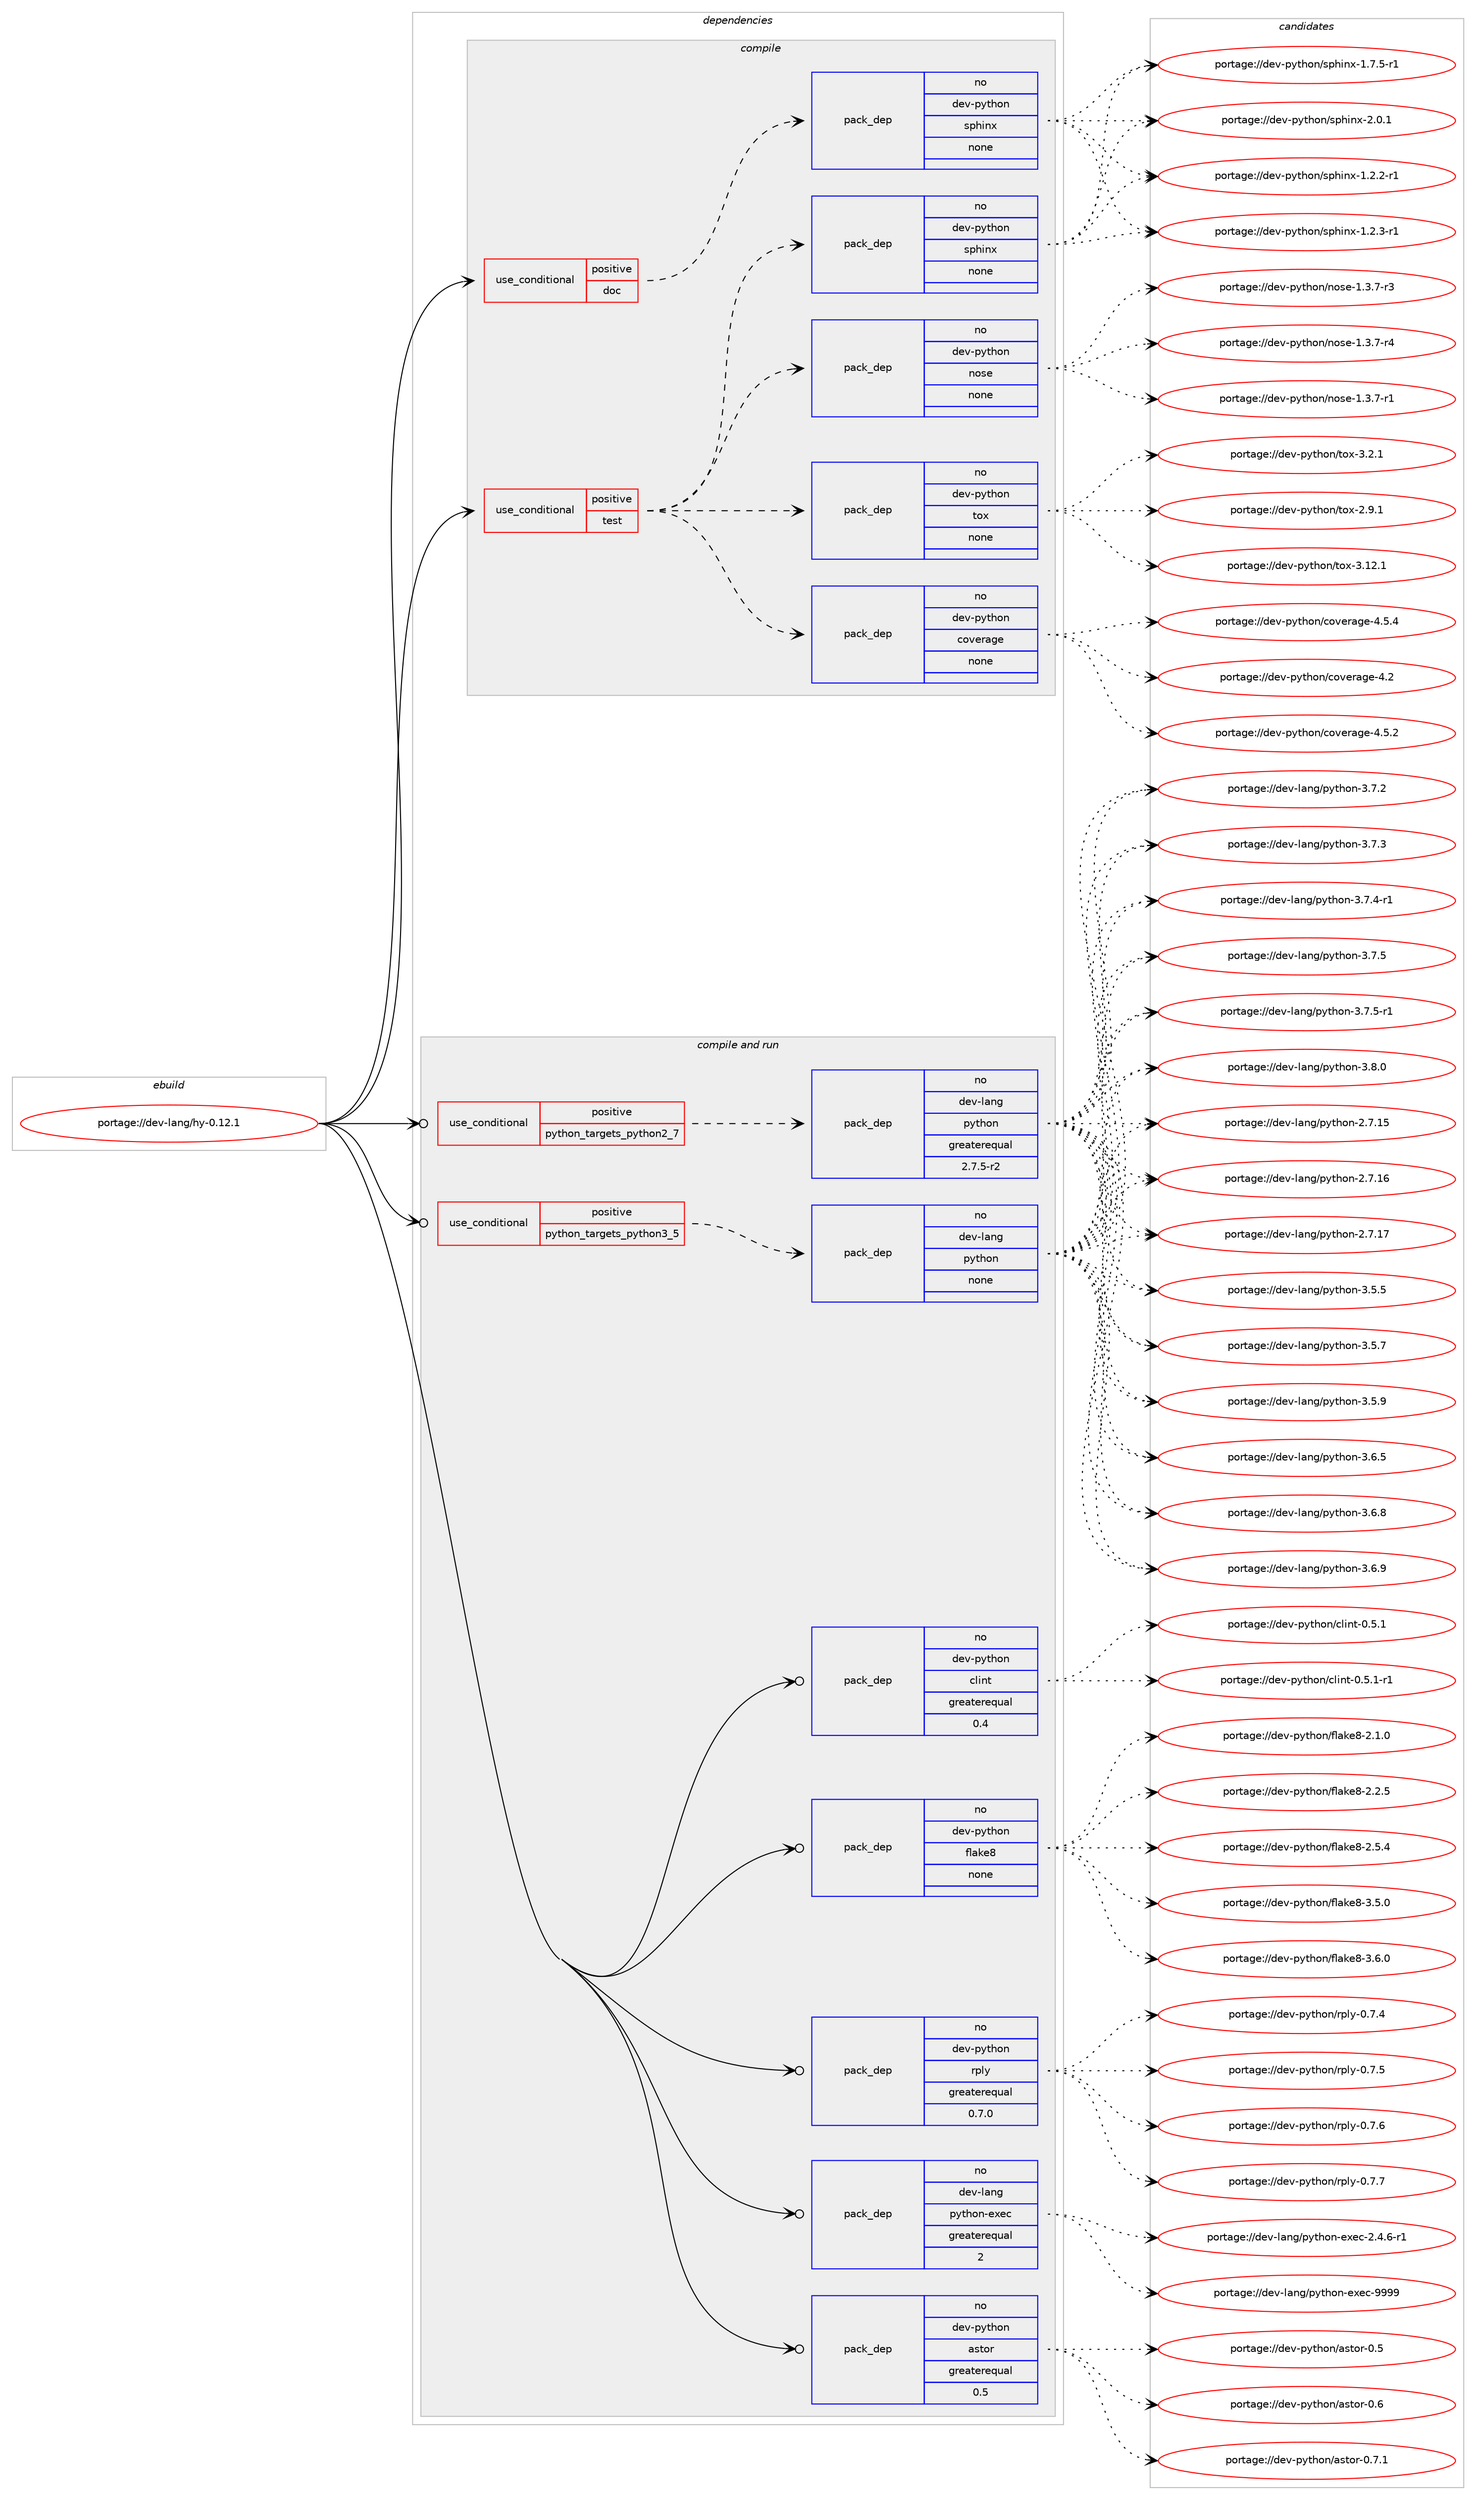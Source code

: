 digraph prolog {

# *************
# Graph options
# *************

newrank=true;
concentrate=true;
compound=true;
graph [rankdir=LR,fontname=Helvetica,fontsize=10,ranksep=1.5];#, ranksep=2.5, nodesep=0.2];
edge  [arrowhead=vee];
node  [fontname=Helvetica,fontsize=10];

# **********
# The ebuild
# **********

subgraph cluster_leftcol {
color=gray;
rank=same;
label=<<i>ebuild</i>>;
id [label="portage://dev-lang/hy-0.12.1", color=red, width=4, href="../dev-lang/hy-0.12.1.svg"];
}

# ****************
# The dependencies
# ****************

subgraph cluster_midcol {
color=gray;
label=<<i>dependencies</i>>;
subgraph cluster_compile {
fillcolor="#eeeeee";
style=filled;
label=<<i>compile</i>>;
subgraph cond19280 {
dependency93734 [label=<<TABLE BORDER="0" CELLBORDER="1" CELLSPACING="0" CELLPADDING="4"><TR><TD ROWSPAN="3" CELLPADDING="10">use_conditional</TD></TR><TR><TD>positive</TD></TR><TR><TD>doc</TD></TR></TABLE>>, shape=none, color=red];
subgraph pack71697 {
dependency93735 [label=<<TABLE BORDER="0" CELLBORDER="1" CELLSPACING="0" CELLPADDING="4" WIDTH="220"><TR><TD ROWSPAN="6" CELLPADDING="30">pack_dep</TD></TR><TR><TD WIDTH="110">no</TD></TR><TR><TD>dev-python</TD></TR><TR><TD>sphinx</TD></TR><TR><TD>none</TD></TR><TR><TD></TD></TR></TABLE>>, shape=none, color=blue];
}
dependency93734:e -> dependency93735:w [weight=20,style="dashed",arrowhead="vee"];
}
id:e -> dependency93734:w [weight=20,style="solid",arrowhead="vee"];
subgraph cond19281 {
dependency93736 [label=<<TABLE BORDER="0" CELLBORDER="1" CELLSPACING="0" CELLPADDING="4"><TR><TD ROWSPAN="3" CELLPADDING="10">use_conditional</TD></TR><TR><TD>positive</TD></TR><TR><TD>test</TD></TR></TABLE>>, shape=none, color=red];
subgraph pack71698 {
dependency93737 [label=<<TABLE BORDER="0" CELLBORDER="1" CELLSPACING="0" CELLPADDING="4" WIDTH="220"><TR><TD ROWSPAN="6" CELLPADDING="30">pack_dep</TD></TR><TR><TD WIDTH="110">no</TD></TR><TR><TD>dev-python</TD></TR><TR><TD>tox</TD></TR><TR><TD>none</TD></TR><TR><TD></TD></TR></TABLE>>, shape=none, color=blue];
}
dependency93736:e -> dependency93737:w [weight=20,style="dashed",arrowhead="vee"];
subgraph pack71699 {
dependency93738 [label=<<TABLE BORDER="0" CELLBORDER="1" CELLSPACING="0" CELLPADDING="4" WIDTH="220"><TR><TD ROWSPAN="6" CELLPADDING="30">pack_dep</TD></TR><TR><TD WIDTH="110">no</TD></TR><TR><TD>dev-python</TD></TR><TR><TD>nose</TD></TR><TR><TD>none</TD></TR><TR><TD></TD></TR></TABLE>>, shape=none, color=blue];
}
dependency93736:e -> dependency93738:w [weight=20,style="dashed",arrowhead="vee"];
subgraph pack71700 {
dependency93739 [label=<<TABLE BORDER="0" CELLBORDER="1" CELLSPACING="0" CELLPADDING="4" WIDTH="220"><TR><TD ROWSPAN="6" CELLPADDING="30">pack_dep</TD></TR><TR><TD WIDTH="110">no</TD></TR><TR><TD>dev-python</TD></TR><TR><TD>sphinx</TD></TR><TR><TD>none</TD></TR><TR><TD></TD></TR></TABLE>>, shape=none, color=blue];
}
dependency93736:e -> dependency93739:w [weight=20,style="dashed",arrowhead="vee"];
subgraph pack71701 {
dependency93740 [label=<<TABLE BORDER="0" CELLBORDER="1" CELLSPACING="0" CELLPADDING="4" WIDTH="220"><TR><TD ROWSPAN="6" CELLPADDING="30">pack_dep</TD></TR><TR><TD WIDTH="110">no</TD></TR><TR><TD>dev-python</TD></TR><TR><TD>coverage</TD></TR><TR><TD>none</TD></TR><TR><TD></TD></TR></TABLE>>, shape=none, color=blue];
}
dependency93736:e -> dependency93740:w [weight=20,style="dashed",arrowhead="vee"];
}
id:e -> dependency93736:w [weight=20,style="solid",arrowhead="vee"];
}
subgraph cluster_compileandrun {
fillcolor="#eeeeee";
style=filled;
label=<<i>compile and run</i>>;
subgraph cond19282 {
dependency93741 [label=<<TABLE BORDER="0" CELLBORDER="1" CELLSPACING="0" CELLPADDING="4"><TR><TD ROWSPAN="3" CELLPADDING="10">use_conditional</TD></TR><TR><TD>positive</TD></TR><TR><TD>python_targets_python2_7</TD></TR></TABLE>>, shape=none, color=red];
subgraph pack71702 {
dependency93742 [label=<<TABLE BORDER="0" CELLBORDER="1" CELLSPACING="0" CELLPADDING="4" WIDTH="220"><TR><TD ROWSPAN="6" CELLPADDING="30">pack_dep</TD></TR><TR><TD WIDTH="110">no</TD></TR><TR><TD>dev-lang</TD></TR><TR><TD>python</TD></TR><TR><TD>greaterequal</TD></TR><TR><TD>2.7.5-r2</TD></TR></TABLE>>, shape=none, color=blue];
}
dependency93741:e -> dependency93742:w [weight=20,style="dashed",arrowhead="vee"];
}
id:e -> dependency93741:w [weight=20,style="solid",arrowhead="odotvee"];
subgraph cond19283 {
dependency93743 [label=<<TABLE BORDER="0" CELLBORDER="1" CELLSPACING="0" CELLPADDING="4"><TR><TD ROWSPAN="3" CELLPADDING="10">use_conditional</TD></TR><TR><TD>positive</TD></TR><TR><TD>python_targets_python3_5</TD></TR></TABLE>>, shape=none, color=red];
subgraph pack71703 {
dependency93744 [label=<<TABLE BORDER="0" CELLBORDER="1" CELLSPACING="0" CELLPADDING="4" WIDTH="220"><TR><TD ROWSPAN="6" CELLPADDING="30">pack_dep</TD></TR><TR><TD WIDTH="110">no</TD></TR><TR><TD>dev-lang</TD></TR><TR><TD>python</TD></TR><TR><TD>none</TD></TR><TR><TD></TD></TR></TABLE>>, shape=none, color=blue];
}
dependency93743:e -> dependency93744:w [weight=20,style="dashed",arrowhead="vee"];
}
id:e -> dependency93743:w [weight=20,style="solid",arrowhead="odotvee"];
subgraph pack71704 {
dependency93745 [label=<<TABLE BORDER="0" CELLBORDER="1" CELLSPACING="0" CELLPADDING="4" WIDTH="220"><TR><TD ROWSPAN="6" CELLPADDING="30">pack_dep</TD></TR><TR><TD WIDTH="110">no</TD></TR><TR><TD>dev-lang</TD></TR><TR><TD>python-exec</TD></TR><TR><TD>greaterequal</TD></TR><TR><TD>2</TD></TR></TABLE>>, shape=none, color=blue];
}
id:e -> dependency93745:w [weight=20,style="solid",arrowhead="odotvee"];
subgraph pack71705 {
dependency93746 [label=<<TABLE BORDER="0" CELLBORDER="1" CELLSPACING="0" CELLPADDING="4" WIDTH="220"><TR><TD ROWSPAN="6" CELLPADDING="30">pack_dep</TD></TR><TR><TD WIDTH="110">no</TD></TR><TR><TD>dev-python</TD></TR><TR><TD>astor</TD></TR><TR><TD>greaterequal</TD></TR><TR><TD>0.5</TD></TR></TABLE>>, shape=none, color=blue];
}
id:e -> dependency93746:w [weight=20,style="solid",arrowhead="odotvee"];
subgraph pack71706 {
dependency93747 [label=<<TABLE BORDER="0" CELLBORDER="1" CELLSPACING="0" CELLPADDING="4" WIDTH="220"><TR><TD ROWSPAN="6" CELLPADDING="30">pack_dep</TD></TR><TR><TD WIDTH="110">no</TD></TR><TR><TD>dev-python</TD></TR><TR><TD>clint</TD></TR><TR><TD>greaterequal</TD></TR><TR><TD>0.4</TD></TR></TABLE>>, shape=none, color=blue];
}
id:e -> dependency93747:w [weight=20,style="solid",arrowhead="odotvee"];
subgraph pack71707 {
dependency93748 [label=<<TABLE BORDER="0" CELLBORDER="1" CELLSPACING="0" CELLPADDING="4" WIDTH="220"><TR><TD ROWSPAN="6" CELLPADDING="30">pack_dep</TD></TR><TR><TD WIDTH="110">no</TD></TR><TR><TD>dev-python</TD></TR><TR><TD>flake8</TD></TR><TR><TD>none</TD></TR><TR><TD></TD></TR></TABLE>>, shape=none, color=blue];
}
id:e -> dependency93748:w [weight=20,style="solid",arrowhead="odotvee"];
subgraph pack71708 {
dependency93749 [label=<<TABLE BORDER="0" CELLBORDER="1" CELLSPACING="0" CELLPADDING="4" WIDTH="220"><TR><TD ROWSPAN="6" CELLPADDING="30">pack_dep</TD></TR><TR><TD WIDTH="110">no</TD></TR><TR><TD>dev-python</TD></TR><TR><TD>rply</TD></TR><TR><TD>greaterequal</TD></TR><TR><TD>0.7.0</TD></TR></TABLE>>, shape=none, color=blue];
}
id:e -> dependency93749:w [weight=20,style="solid",arrowhead="odotvee"];
}
subgraph cluster_run {
fillcolor="#eeeeee";
style=filled;
label=<<i>run</i>>;
}
}

# **************
# The candidates
# **************

subgraph cluster_choices {
rank=same;
color=gray;
label=<<i>candidates</i>>;

subgraph choice71697 {
color=black;
nodesep=1;
choiceportage10010111845112121116104111110471151121041051101204549465046504511449 [label="portage://dev-python/sphinx-1.2.2-r1", color=red, width=4,href="../dev-python/sphinx-1.2.2-r1.svg"];
choiceportage10010111845112121116104111110471151121041051101204549465046514511449 [label="portage://dev-python/sphinx-1.2.3-r1", color=red, width=4,href="../dev-python/sphinx-1.2.3-r1.svg"];
choiceportage10010111845112121116104111110471151121041051101204549465546534511449 [label="portage://dev-python/sphinx-1.7.5-r1", color=red, width=4,href="../dev-python/sphinx-1.7.5-r1.svg"];
choiceportage1001011184511212111610411111047115112104105110120455046484649 [label="portage://dev-python/sphinx-2.0.1", color=red, width=4,href="../dev-python/sphinx-2.0.1.svg"];
dependency93735:e -> choiceportage10010111845112121116104111110471151121041051101204549465046504511449:w [style=dotted,weight="100"];
dependency93735:e -> choiceportage10010111845112121116104111110471151121041051101204549465046514511449:w [style=dotted,weight="100"];
dependency93735:e -> choiceportage10010111845112121116104111110471151121041051101204549465546534511449:w [style=dotted,weight="100"];
dependency93735:e -> choiceportage1001011184511212111610411111047115112104105110120455046484649:w [style=dotted,weight="100"];
}
subgraph choice71698 {
color=black;
nodesep=1;
choiceportage1001011184511212111610411111047116111120455046574649 [label="portage://dev-python/tox-2.9.1", color=red, width=4,href="../dev-python/tox-2.9.1.svg"];
choiceportage100101118451121211161041111104711611112045514649504649 [label="portage://dev-python/tox-3.12.1", color=red, width=4,href="../dev-python/tox-3.12.1.svg"];
choiceportage1001011184511212111610411111047116111120455146504649 [label="portage://dev-python/tox-3.2.1", color=red, width=4,href="../dev-python/tox-3.2.1.svg"];
dependency93737:e -> choiceportage1001011184511212111610411111047116111120455046574649:w [style=dotted,weight="100"];
dependency93737:e -> choiceportage100101118451121211161041111104711611112045514649504649:w [style=dotted,weight="100"];
dependency93737:e -> choiceportage1001011184511212111610411111047116111120455146504649:w [style=dotted,weight="100"];
}
subgraph choice71699 {
color=black;
nodesep=1;
choiceportage10010111845112121116104111110471101111151014549465146554511449 [label="portage://dev-python/nose-1.3.7-r1", color=red, width=4,href="../dev-python/nose-1.3.7-r1.svg"];
choiceportage10010111845112121116104111110471101111151014549465146554511451 [label="portage://dev-python/nose-1.3.7-r3", color=red, width=4,href="../dev-python/nose-1.3.7-r3.svg"];
choiceportage10010111845112121116104111110471101111151014549465146554511452 [label="portage://dev-python/nose-1.3.7-r4", color=red, width=4,href="../dev-python/nose-1.3.7-r4.svg"];
dependency93738:e -> choiceportage10010111845112121116104111110471101111151014549465146554511449:w [style=dotted,weight="100"];
dependency93738:e -> choiceportage10010111845112121116104111110471101111151014549465146554511451:w [style=dotted,weight="100"];
dependency93738:e -> choiceportage10010111845112121116104111110471101111151014549465146554511452:w [style=dotted,weight="100"];
}
subgraph choice71700 {
color=black;
nodesep=1;
choiceportage10010111845112121116104111110471151121041051101204549465046504511449 [label="portage://dev-python/sphinx-1.2.2-r1", color=red, width=4,href="../dev-python/sphinx-1.2.2-r1.svg"];
choiceportage10010111845112121116104111110471151121041051101204549465046514511449 [label="portage://dev-python/sphinx-1.2.3-r1", color=red, width=4,href="../dev-python/sphinx-1.2.3-r1.svg"];
choiceportage10010111845112121116104111110471151121041051101204549465546534511449 [label="portage://dev-python/sphinx-1.7.5-r1", color=red, width=4,href="../dev-python/sphinx-1.7.5-r1.svg"];
choiceportage1001011184511212111610411111047115112104105110120455046484649 [label="portage://dev-python/sphinx-2.0.1", color=red, width=4,href="../dev-python/sphinx-2.0.1.svg"];
dependency93739:e -> choiceportage10010111845112121116104111110471151121041051101204549465046504511449:w [style=dotted,weight="100"];
dependency93739:e -> choiceportage10010111845112121116104111110471151121041051101204549465046514511449:w [style=dotted,weight="100"];
dependency93739:e -> choiceportage10010111845112121116104111110471151121041051101204549465546534511449:w [style=dotted,weight="100"];
dependency93739:e -> choiceportage1001011184511212111610411111047115112104105110120455046484649:w [style=dotted,weight="100"];
}
subgraph choice71701 {
color=black;
nodesep=1;
choiceportage1001011184511212111610411111047991111181011149710310145524650 [label="portage://dev-python/coverage-4.2", color=red, width=4,href="../dev-python/coverage-4.2.svg"];
choiceportage10010111845112121116104111110479911111810111497103101455246534650 [label="portage://dev-python/coverage-4.5.2", color=red, width=4,href="../dev-python/coverage-4.5.2.svg"];
choiceportage10010111845112121116104111110479911111810111497103101455246534652 [label="portage://dev-python/coverage-4.5.4", color=red, width=4,href="../dev-python/coverage-4.5.4.svg"];
dependency93740:e -> choiceportage1001011184511212111610411111047991111181011149710310145524650:w [style=dotted,weight="100"];
dependency93740:e -> choiceportage10010111845112121116104111110479911111810111497103101455246534650:w [style=dotted,weight="100"];
dependency93740:e -> choiceportage10010111845112121116104111110479911111810111497103101455246534652:w [style=dotted,weight="100"];
}
subgraph choice71702 {
color=black;
nodesep=1;
choiceportage10010111845108971101034711212111610411111045504655464953 [label="portage://dev-lang/python-2.7.15", color=red, width=4,href="../dev-lang/python-2.7.15.svg"];
choiceportage10010111845108971101034711212111610411111045504655464954 [label="portage://dev-lang/python-2.7.16", color=red, width=4,href="../dev-lang/python-2.7.16.svg"];
choiceportage10010111845108971101034711212111610411111045504655464955 [label="portage://dev-lang/python-2.7.17", color=red, width=4,href="../dev-lang/python-2.7.17.svg"];
choiceportage100101118451089711010347112121116104111110455146534653 [label="portage://dev-lang/python-3.5.5", color=red, width=4,href="../dev-lang/python-3.5.5.svg"];
choiceportage100101118451089711010347112121116104111110455146534655 [label="portage://dev-lang/python-3.5.7", color=red, width=4,href="../dev-lang/python-3.5.7.svg"];
choiceportage100101118451089711010347112121116104111110455146534657 [label="portage://dev-lang/python-3.5.9", color=red, width=4,href="../dev-lang/python-3.5.9.svg"];
choiceportage100101118451089711010347112121116104111110455146544653 [label="portage://dev-lang/python-3.6.5", color=red, width=4,href="../dev-lang/python-3.6.5.svg"];
choiceportage100101118451089711010347112121116104111110455146544656 [label="portage://dev-lang/python-3.6.8", color=red, width=4,href="../dev-lang/python-3.6.8.svg"];
choiceportage100101118451089711010347112121116104111110455146544657 [label="portage://dev-lang/python-3.6.9", color=red, width=4,href="../dev-lang/python-3.6.9.svg"];
choiceportage100101118451089711010347112121116104111110455146554650 [label="portage://dev-lang/python-3.7.2", color=red, width=4,href="../dev-lang/python-3.7.2.svg"];
choiceportage100101118451089711010347112121116104111110455146554651 [label="portage://dev-lang/python-3.7.3", color=red, width=4,href="../dev-lang/python-3.7.3.svg"];
choiceportage1001011184510897110103471121211161041111104551465546524511449 [label="portage://dev-lang/python-3.7.4-r1", color=red, width=4,href="../dev-lang/python-3.7.4-r1.svg"];
choiceportage100101118451089711010347112121116104111110455146554653 [label="portage://dev-lang/python-3.7.5", color=red, width=4,href="../dev-lang/python-3.7.5.svg"];
choiceportage1001011184510897110103471121211161041111104551465546534511449 [label="portage://dev-lang/python-3.7.5-r1", color=red, width=4,href="../dev-lang/python-3.7.5-r1.svg"];
choiceportage100101118451089711010347112121116104111110455146564648 [label="portage://dev-lang/python-3.8.0", color=red, width=4,href="../dev-lang/python-3.8.0.svg"];
dependency93742:e -> choiceportage10010111845108971101034711212111610411111045504655464953:w [style=dotted,weight="100"];
dependency93742:e -> choiceportage10010111845108971101034711212111610411111045504655464954:w [style=dotted,weight="100"];
dependency93742:e -> choiceportage10010111845108971101034711212111610411111045504655464955:w [style=dotted,weight="100"];
dependency93742:e -> choiceportage100101118451089711010347112121116104111110455146534653:w [style=dotted,weight="100"];
dependency93742:e -> choiceportage100101118451089711010347112121116104111110455146534655:w [style=dotted,weight="100"];
dependency93742:e -> choiceportage100101118451089711010347112121116104111110455146534657:w [style=dotted,weight="100"];
dependency93742:e -> choiceportage100101118451089711010347112121116104111110455146544653:w [style=dotted,weight="100"];
dependency93742:e -> choiceportage100101118451089711010347112121116104111110455146544656:w [style=dotted,weight="100"];
dependency93742:e -> choiceportage100101118451089711010347112121116104111110455146544657:w [style=dotted,weight="100"];
dependency93742:e -> choiceportage100101118451089711010347112121116104111110455146554650:w [style=dotted,weight="100"];
dependency93742:e -> choiceportage100101118451089711010347112121116104111110455146554651:w [style=dotted,weight="100"];
dependency93742:e -> choiceportage1001011184510897110103471121211161041111104551465546524511449:w [style=dotted,weight="100"];
dependency93742:e -> choiceportage100101118451089711010347112121116104111110455146554653:w [style=dotted,weight="100"];
dependency93742:e -> choiceportage1001011184510897110103471121211161041111104551465546534511449:w [style=dotted,weight="100"];
dependency93742:e -> choiceportage100101118451089711010347112121116104111110455146564648:w [style=dotted,weight="100"];
}
subgraph choice71703 {
color=black;
nodesep=1;
choiceportage10010111845108971101034711212111610411111045504655464953 [label="portage://dev-lang/python-2.7.15", color=red, width=4,href="../dev-lang/python-2.7.15.svg"];
choiceportage10010111845108971101034711212111610411111045504655464954 [label="portage://dev-lang/python-2.7.16", color=red, width=4,href="../dev-lang/python-2.7.16.svg"];
choiceportage10010111845108971101034711212111610411111045504655464955 [label="portage://dev-lang/python-2.7.17", color=red, width=4,href="../dev-lang/python-2.7.17.svg"];
choiceportage100101118451089711010347112121116104111110455146534653 [label="portage://dev-lang/python-3.5.5", color=red, width=4,href="../dev-lang/python-3.5.5.svg"];
choiceportage100101118451089711010347112121116104111110455146534655 [label="portage://dev-lang/python-3.5.7", color=red, width=4,href="../dev-lang/python-3.5.7.svg"];
choiceportage100101118451089711010347112121116104111110455146534657 [label="portage://dev-lang/python-3.5.9", color=red, width=4,href="../dev-lang/python-3.5.9.svg"];
choiceportage100101118451089711010347112121116104111110455146544653 [label="portage://dev-lang/python-3.6.5", color=red, width=4,href="../dev-lang/python-3.6.5.svg"];
choiceportage100101118451089711010347112121116104111110455146544656 [label="portage://dev-lang/python-3.6.8", color=red, width=4,href="../dev-lang/python-3.6.8.svg"];
choiceportage100101118451089711010347112121116104111110455146544657 [label="portage://dev-lang/python-3.6.9", color=red, width=4,href="../dev-lang/python-3.6.9.svg"];
choiceportage100101118451089711010347112121116104111110455146554650 [label="portage://dev-lang/python-3.7.2", color=red, width=4,href="../dev-lang/python-3.7.2.svg"];
choiceportage100101118451089711010347112121116104111110455146554651 [label="portage://dev-lang/python-3.7.3", color=red, width=4,href="../dev-lang/python-3.7.3.svg"];
choiceportage1001011184510897110103471121211161041111104551465546524511449 [label="portage://dev-lang/python-3.7.4-r1", color=red, width=4,href="../dev-lang/python-3.7.4-r1.svg"];
choiceportage100101118451089711010347112121116104111110455146554653 [label="portage://dev-lang/python-3.7.5", color=red, width=4,href="../dev-lang/python-3.7.5.svg"];
choiceportage1001011184510897110103471121211161041111104551465546534511449 [label="portage://dev-lang/python-3.7.5-r1", color=red, width=4,href="../dev-lang/python-3.7.5-r1.svg"];
choiceportage100101118451089711010347112121116104111110455146564648 [label="portage://dev-lang/python-3.8.0", color=red, width=4,href="../dev-lang/python-3.8.0.svg"];
dependency93744:e -> choiceportage10010111845108971101034711212111610411111045504655464953:w [style=dotted,weight="100"];
dependency93744:e -> choiceportage10010111845108971101034711212111610411111045504655464954:w [style=dotted,weight="100"];
dependency93744:e -> choiceportage10010111845108971101034711212111610411111045504655464955:w [style=dotted,weight="100"];
dependency93744:e -> choiceportage100101118451089711010347112121116104111110455146534653:w [style=dotted,weight="100"];
dependency93744:e -> choiceportage100101118451089711010347112121116104111110455146534655:w [style=dotted,weight="100"];
dependency93744:e -> choiceportage100101118451089711010347112121116104111110455146534657:w [style=dotted,weight="100"];
dependency93744:e -> choiceportage100101118451089711010347112121116104111110455146544653:w [style=dotted,weight="100"];
dependency93744:e -> choiceportage100101118451089711010347112121116104111110455146544656:w [style=dotted,weight="100"];
dependency93744:e -> choiceportage100101118451089711010347112121116104111110455146544657:w [style=dotted,weight="100"];
dependency93744:e -> choiceportage100101118451089711010347112121116104111110455146554650:w [style=dotted,weight="100"];
dependency93744:e -> choiceportage100101118451089711010347112121116104111110455146554651:w [style=dotted,weight="100"];
dependency93744:e -> choiceportage1001011184510897110103471121211161041111104551465546524511449:w [style=dotted,weight="100"];
dependency93744:e -> choiceportage100101118451089711010347112121116104111110455146554653:w [style=dotted,weight="100"];
dependency93744:e -> choiceportage1001011184510897110103471121211161041111104551465546534511449:w [style=dotted,weight="100"];
dependency93744:e -> choiceportage100101118451089711010347112121116104111110455146564648:w [style=dotted,weight="100"];
}
subgraph choice71704 {
color=black;
nodesep=1;
choiceportage10010111845108971101034711212111610411111045101120101994550465246544511449 [label="portage://dev-lang/python-exec-2.4.6-r1", color=red, width=4,href="../dev-lang/python-exec-2.4.6-r1.svg"];
choiceportage10010111845108971101034711212111610411111045101120101994557575757 [label="portage://dev-lang/python-exec-9999", color=red, width=4,href="../dev-lang/python-exec-9999.svg"];
dependency93745:e -> choiceportage10010111845108971101034711212111610411111045101120101994550465246544511449:w [style=dotted,weight="100"];
dependency93745:e -> choiceportage10010111845108971101034711212111610411111045101120101994557575757:w [style=dotted,weight="100"];
}
subgraph choice71705 {
color=black;
nodesep=1;
choiceportage10010111845112121116104111110479711511611111445484653 [label="portage://dev-python/astor-0.5", color=red, width=4,href="../dev-python/astor-0.5.svg"];
choiceportage10010111845112121116104111110479711511611111445484654 [label="portage://dev-python/astor-0.6", color=red, width=4,href="../dev-python/astor-0.6.svg"];
choiceportage100101118451121211161041111104797115116111114454846554649 [label="portage://dev-python/astor-0.7.1", color=red, width=4,href="../dev-python/astor-0.7.1.svg"];
dependency93746:e -> choiceportage10010111845112121116104111110479711511611111445484653:w [style=dotted,weight="100"];
dependency93746:e -> choiceportage10010111845112121116104111110479711511611111445484654:w [style=dotted,weight="100"];
dependency93746:e -> choiceportage100101118451121211161041111104797115116111114454846554649:w [style=dotted,weight="100"];
}
subgraph choice71706 {
color=black;
nodesep=1;
choiceportage100101118451121211161041111104799108105110116454846534649 [label="portage://dev-python/clint-0.5.1", color=red, width=4,href="../dev-python/clint-0.5.1.svg"];
choiceportage1001011184511212111610411111047991081051101164548465346494511449 [label="portage://dev-python/clint-0.5.1-r1", color=red, width=4,href="../dev-python/clint-0.5.1-r1.svg"];
dependency93747:e -> choiceportage100101118451121211161041111104799108105110116454846534649:w [style=dotted,weight="100"];
dependency93747:e -> choiceportage1001011184511212111610411111047991081051101164548465346494511449:w [style=dotted,weight="100"];
}
subgraph choice71707 {
color=black;
nodesep=1;
choiceportage10010111845112121116104111110471021089710710156455046494648 [label="portage://dev-python/flake8-2.1.0", color=red, width=4,href="../dev-python/flake8-2.1.0.svg"];
choiceportage10010111845112121116104111110471021089710710156455046504653 [label="portage://dev-python/flake8-2.2.5", color=red, width=4,href="../dev-python/flake8-2.2.5.svg"];
choiceportage10010111845112121116104111110471021089710710156455046534652 [label="portage://dev-python/flake8-2.5.4", color=red, width=4,href="../dev-python/flake8-2.5.4.svg"];
choiceportage10010111845112121116104111110471021089710710156455146534648 [label="portage://dev-python/flake8-3.5.0", color=red, width=4,href="../dev-python/flake8-3.5.0.svg"];
choiceportage10010111845112121116104111110471021089710710156455146544648 [label="portage://dev-python/flake8-3.6.0", color=red, width=4,href="../dev-python/flake8-3.6.0.svg"];
dependency93748:e -> choiceportage10010111845112121116104111110471021089710710156455046494648:w [style=dotted,weight="100"];
dependency93748:e -> choiceportage10010111845112121116104111110471021089710710156455046504653:w [style=dotted,weight="100"];
dependency93748:e -> choiceportage10010111845112121116104111110471021089710710156455046534652:w [style=dotted,weight="100"];
dependency93748:e -> choiceportage10010111845112121116104111110471021089710710156455146534648:w [style=dotted,weight="100"];
dependency93748:e -> choiceportage10010111845112121116104111110471021089710710156455146544648:w [style=dotted,weight="100"];
}
subgraph choice71708 {
color=black;
nodesep=1;
choiceportage1001011184511212111610411111047114112108121454846554652 [label="portage://dev-python/rply-0.7.4", color=red, width=4,href="../dev-python/rply-0.7.4.svg"];
choiceportage1001011184511212111610411111047114112108121454846554653 [label="portage://dev-python/rply-0.7.5", color=red, width=4,href="../dev-python/rply-0.7.5.svg"];
choiceportage1001011184511212111610411111047114112108121454846554654 [label="portage://dev-python/rply-0.7.6", color=red, width=4,href="../dev-python/rply-0.7.6.svg"];
choiceportage1001011184511212111610411111047114112108121454846554655 [label="portage://dev-python/rply-0.7.7", color=red, width=4,href="../dev-python/rply-0.7.7.svg"];
dependency93749:e -> choiceportage1001011184511212111610411111047114112108121454846554652:w [style=dotted,weight="100"];
dependency93749:e -> choiceportage1001011184511212111610411111047114112108121454846554653:w [style=dotted,weight="100"];
dependency93749:e -> choiceportage1001011184511212111610411111047114112108121454846554654:w [style=dotted,weight="100"];
dependency93749:e -> choiceportage1001011184511212111610411111047114112108121454846554655:w [style=dotted,weight="100"];
}
}

}
